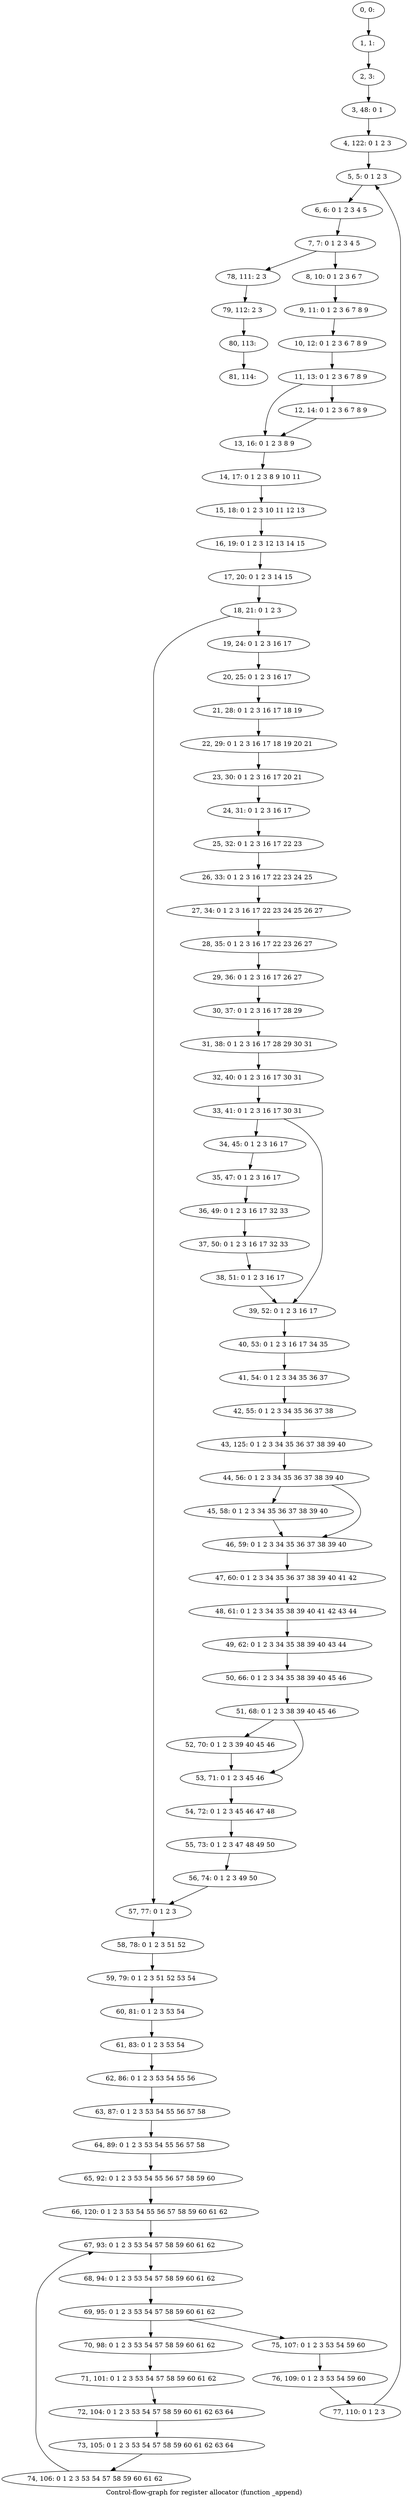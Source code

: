 digraph G {
graph [label="Control-flow-graph for register allocator (function _append)"]
0[label="0, 0: "];
1[label="1, 1: "];
2[label="2, 3: "];
3[label="3, 48: 0 1 "];
4[label="4, 122: 0 1 2 3 "];
5[label="5, 5: 0 1 2 3 "];
6[label="6, 6: 0 1 2 3 4 5 "];
7[label="7, 7: 0 1 2 3 4 5 "];
8[label="8, 10: 0 1 2 3 6 7 "];
9[label="9, 11: 0 1 2 3 6 7 8 9 "];
10[label="10, 12: 0 1 2 3 6 7 8 9 "];
11[label="11, 13: 0 1 2 3 6 7 8 9 "];
12[label="12, 14: 0 1 2 3 6 7 8 9 "];
13[label="13, 16: 0 1 2 3 8 9 "];
14[label="14, 17: 0 1 2 3 8 9 10 11 "];
15[label="15, 18: 0 1 2 3 10 11 12 13 "];
16[label="16, 19: 0 1 2 3 12 13 14 15 "];
17[label="17, 20: 0 1 2 3 14 15 "];
18[label="18, 21: 0 1 2 3 "];
19[label="19, 24: 0 1 2 3 16 17 "];
20[label="20, 25: 0 1 2 3 16 17 "];
21[label="21, 28: 0 1 2 3 16 17 18 19 "];
22[label="22, 29: 0 1 2 3 16 17 18 19 20 21 "];
23[label="23, 30: 0 1 2 3 16 17 20 21 "];
24[label="24, 31: 0 1 2 3 16 17 "];
25[label="25, 32: 0 1 2 3 16 17 22 23 "];
26[label="26, 33: 0 1 2 3 16 17 22 23 24 25 "];
27[label="27, 34: 0 1 2 3 16 17 22 23 24 25 26 27 "];
28[label="28, 35: 0 1 2 3 16 17 22 23 26 27 "];
29[label="29, 36: 0 1 2 3 16 17 26 27 "];
30[label="30, 37: 0 1 2 3 16 17 28 29 "];
31[label="31, 38: 0 1 2 3 16 17 28 29 30 31 "];
32[label="32, 40: 0 1 2 3 16 17 30 31 "];
33[label="33, 41: 0 1 2 3 16 17 30 31 "];
34[label="34, 45: 0 1 2 3 16 17 "];
35[label="35, 47: 0 1 2 3 16 17 "];
36[label="36, 49: 0 1 2 3 16 17 32 33 "];
37[label="37, 50: 0 1 2 3 16 17 32 33 "];
38[label="38, 51: 0 1 2 3 16 17 "];
39[label="39, 52: 0 1 2 3 16 17 "];
40[label="40, 53: 0 1 2 3 16 17 34 35 "];
41[label="41, 54: 0 1 2 3 34 35 36 37 "];
42[label="42, 55: 0 1 2 3 34 35 36 37 38 "];
43[label="43, 125: 0 1 2 3 34 35 36 37 38 39 40 "];
44[label="44, 56: 0 1 2 3 34 35 36 37 38 39 40 "];
45[label="45, 58: 0 1 2 3 34 35 36 37 38 39 40 "];
46[label="46, 59: 0 1 2 3 34 35 36 37 38 39 40 "];
47[label="47, 60: 0 1 2 3 34 35 36 37 38 39 40 41 42 "];
48[label="48, 61: 0 1 2 3 34 35 38 39 40 41 42 43 44 "];
49[label="49, 62: 0 1 2 3 34 35 38 39 40 43 44 "];
50[label="50, 66: 0 1 2 3 34 35 38 39 40 45 46 "];
51[label="51, 68: 0 1 2 3 38 39 40 45 46 "];
52[label="52, 70: 0 1 2 3 39 40 45 46 "];
53[label="53, 71: 0 1 2 3 45 46 "];
54[label="54, 72: 0 1 2 3 45 46 47 48 "];
55[label="55, 73: 0 1 2 3 47 48 49 50 "];
56[label="56, 74: 0 1 2 3 49 50 "];
57[label="57, 77: 0 1 2 3 "];
58[label="58, 78: 0 1 2 3 51 52 "];
59[label="59, 79: 0 1 2 3 51 52 53 54 "];
60[label="60, 81: 0 1 2 3 53 54 "];
61[label="61, 83: 0 1 2 3 53 54 "];
62[label="62, 86: 0 1 2 3 53 54 55 56 "];
63[label="63, 87: 0 1 2 3 53 54 55 56 57 58 "];
64[label="64, 89: 0 1 2 3 53 54 55 56 57 58 "];
65[label="65, 92: 0 1 2 3 53 54 55 56 57 58 59 60 "];
66[label="66, 120: 0 1 2 3 53 54 55 56 57 58 59 60 61 62 "];
67[label="67, 93: 0 1 2 3 53 54 57 58 59 60 61 62 "];
68[label="68, 94: 0 1 2 3 53 54 57 58 59 60 61 62 "];
69[label="69, 95: 0 1 2 3 53 54 57 58 59 60 61 62 "];
70[label="70, 98: 0 1 2 3 53 54 57 58 59 60 61 62 "];
71[label="71, 101: 0 1 2 3 53 54 57 58 59 60 61 62 "];
72[label="72, 104: 0 1 2 3 53 54 57 58 59 60 61 62 63 64 "];
73[label="73, 105: 0 1 2 3 53 54 57 58 59 60 61 62 63 64 "];
74[label="74, 106: 0 1 2 3 53 54 57 58 59 60 61 62 "];
75[label="75, 107: 0 1 2 3 53 54 59 60 "];
76[label="76, 109: 0 1 2 3 53 54 59 60 "];
77[label="77, 110: 0 1 2 3 "];
78[label="78, 111: 2 3 "];
79[label="79, 112: 2 3 "];
80[label="80, 113: "];
81[label="81, 114: "];
0->1 ;
1->2 ;
2->3 ;
3->4 ;
4->5 ;
5->6 ;
6->7 ;
7->8 ;
7->78 ;
8->9 ;
9->10 ;
10->11 ;
11->12 ;
11->13 ;
12->13 ;
13->14 ;
14->15 ;
15->16 ;
16->17 ;
17->18 ;
18->19 ;
18->57 ;
19->20 ;
20->21 ;
21->22 ;
22->23 ;
23->24 ;
24->25 ;
25->26 ;
26->27 ;
27->28 ;
28->29 ;
29->30 ;
30->31 ;
31->32 ;
32->33 ;
33->34 ;
33->39 ;
34->35 ;
35->36 ;
36->37 ;
37->38 ;
38->39 ;
39->40 ;
40->41 ;
41->42 ;
42->43 ;
43->44 ;
44->45 ;
44->46 ;
45->46 ;
46->47 ;
47->48 ;
48->49 ;
49->50 ;
50->51 ;
51->52 ;
51->53 ;
52->53 ;
53->54 ;
54->55 ;
55->56 ;
56->57 ;
57->58 ;
58->59 ;
59->60 ;
60->61 ;
61->62 ;
62->63 ;
63->64 ;
64->65 ;
65->66 ;
66->67 ;
67->68 ;
68->69 ;
69->70 ;
69->75 ;
70->71 ;
71->72 ;
72->73 ;
73->74 ;
74->67 ;
75->76 ;
76->77 ;
77->5 ;
78->79 ;
79->80 ;
80->81 ;
}
